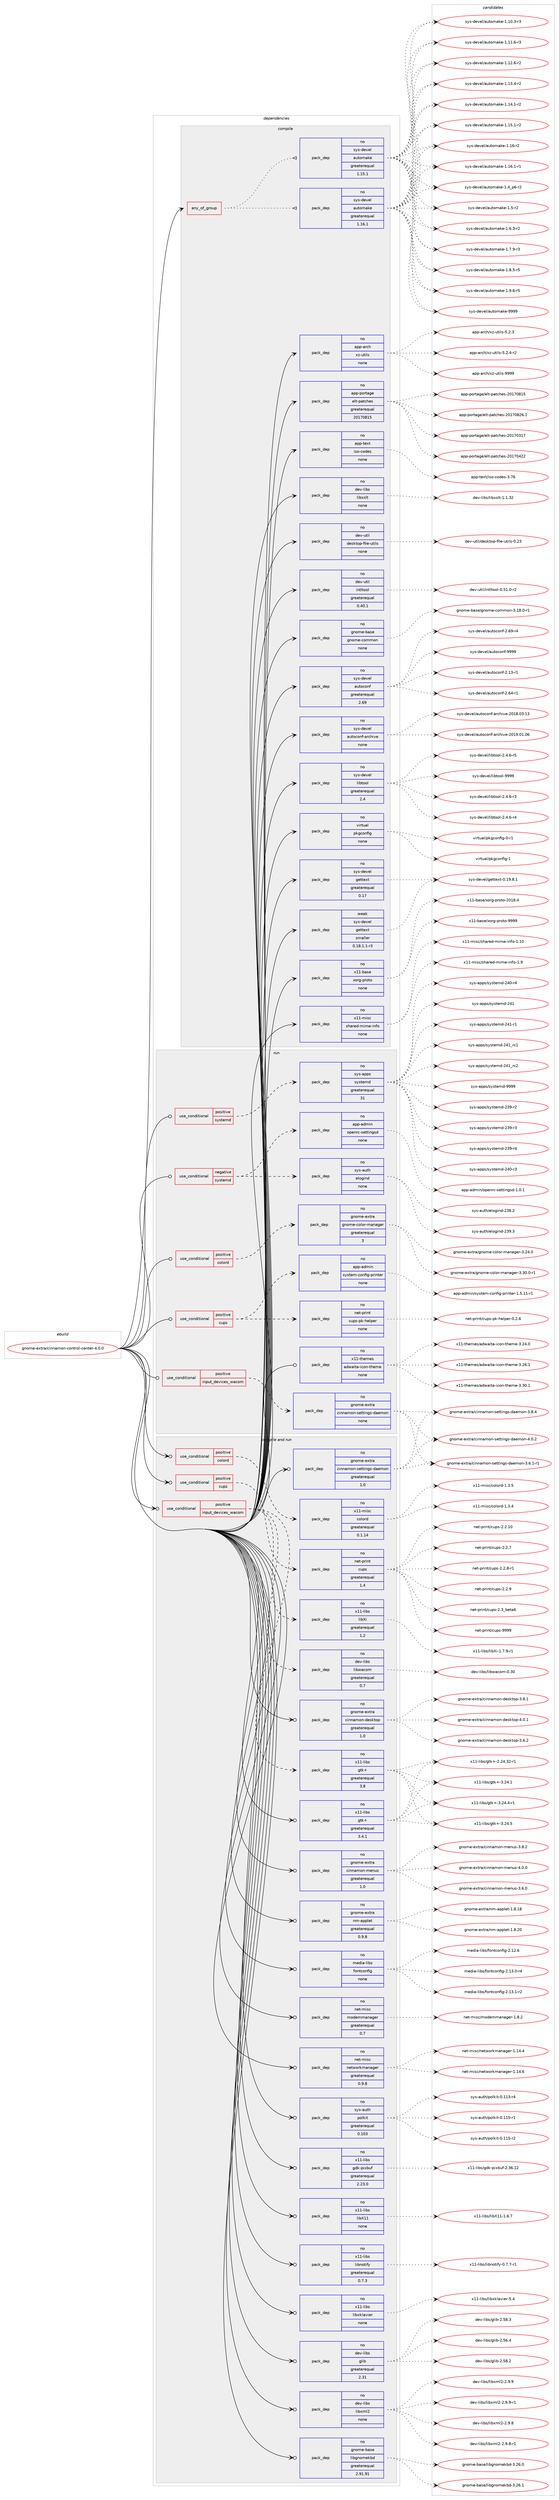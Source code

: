 digraph prolog {

# *************
# Graph options
# *************

newrank=true;
concentrate=true;
compound=true;
graph [rankdir=LR,fontname=Helvetica,fontsize=10,ranksep=1.5];#, ranksep=2.5, nodesep=0.2];
edge  [arrowhead=vee];
node  [fontname=Helvetica,fontsize=10];

# **********
# The ebuild
# **********

subgraph cluster_leftcol {
color=gray;
rank=same;
label=<<i>ebuild</i>>;
id [label="gnome-extra/cinnamon-control-center-4.0.0", color=red, width=4, href="../gnome-extra/cinnamon-control-center-4.0.0.svg"];
}

# ****************
# The dependencies
# ****************

subgraph cluster_midcol {
color=gray;
label=<<i>dependencies</i>>;
subgraph cluster_compile {
fillcolor="#eeeeee";
style=filled;
label=<<i>compile</i>>;
subgraph any23567 {
dependency1565397 [label=<<TABLE BORDER="0" CELLBORDER="1" CELLSPACING="0" CELLPADDING="4"><TR><TD CELLPADDING="10">any_of_group</TD></TR></TABLE>>, shape=none, color=red];subgraph pack1113425 {
dependency1565398 [label=<<TABLE BORDER="0" CELLBORDER="1" CELLSPACING="0" CELLPADDING="4" WIDTH="220"><TR><TD ROWSPAN="6" CELLPADDING="30">pack_dep</TD></TR><TR><TD WIDTH="110">no</TD></TR><TR><TD>sys-devel</TD></TR><TR><TD>automake</TD></TR><TR><TD>greaterequal</TD></TR><TR><TD>1.16.1</TD></TR></TABLE>>, shape=none, color=blue];
}
dependency1565397:e -> dependency1565398:w [weight=20,style="dotted",arrowhead="oinv"];
subgraph pack1113426 {
dependency1565399 [label=<<TABLE BORDER="0" CELLBORDER="1" CELLSPACING="0" CELLPADDING="4" WIDTH="220"><TR><TD ROWSPAN="6" CELLPADDING="30">pack_dep</TD></TR><TR><TD WIDTH="110">no</TD></TR><TR><TD>sys-devel</TD></TR><TR><TD>automake</TD></TR><TR><TD>greaterequal</TD></TR><TR><TD>1.15.1</TD></TR></TABLE>>, shape=none, color=blue];
}
dependency1565397:e -> dependency1565399:w [weight=20,style="dotted",arrowhead="oinv"];
}
id:e -> dependency1565397:w [weight=20,style="solid",arrowhead="vee"];
subgraph pack1113427 {
dependency1565400 [label=<<TABLE BORDER="0" CELLBORDER="1" CELLSPACING="0" CELLPADDING="4" WIDTH="220"><TR><TD ROWSPAN="6" CELLPADDING="30">pack_dep</TD></TR><TR><TD WIDTH="110">no</TD></TR><TR><TD>app-arch</TD></TR><TR><TD>xz-utils</TD></TR><TR><TD>none</TD></TR><TR><TD></TD></TR></TABLE>>, shape=none, color=blue];
}
id:e -> dependency1565400:w [weight=20,style="solid",arrowhead="vee"];
subgraph pack1113428 {
dependency1565401 [label=<<TABLE BORDER="0" CELLBORDER="1" CELLSPACING="0" CELLPADDING="4" WIDTH="220"><TR><TD ROWSPAN="6" CELLPADDING="30">pack_dep</TD></TR><TR><TD WIDTH="110">no</TD></TR><TR><TD>app-portage</TD></TR><TR><TD>elt-patches</TD></TR><TR><TD>greaterequal</TD></TR><TR><TD>20170815</TD></TR></TABLE>>, shape=none, color=blue];
}
id:e -> dependency1565401:w [weight=20,style="solid",arrowhead="vee"];
subgraph pack1113429 {
dependency1565402 [label=<<TABLE BORDER="0" CELLBORDER="1" CELLSPACING="0" CELLPADDING="4" WIDTH="220"><TR><TD ROWSPAN="6" CELLPADDING="30">pack_dep</TD></TR><TR><TD WIDTH="110">no</TD></TR><TR><TD>app-text</TD></TR><TR><TD>iso-codes</TD></TR><TR><TD>none</TD></TR><TR><TD></TD></TR></TABLE>>, shape=none, color=blue];
}
id:e -> dependency1565402:w [weight=20,style="solid",arrowhead="vee"];
subgraph pack1113430 {
dependency1565403 [label=<<TABLE BORDER="0" CELLBORDER="1" CELLSPACING="0" CELLPADDING="4" WIDTH="220"><TR><TD ROWSPAN="6" CELLPADDING="30">pack_dep</TD></TR><TR><TD WIDTH="110">no</TD></TR><TR><TD>dev-libs</TD></TR><TR><TD>libxslt</TD></TR><TR><TD>none</TD></TR><TR><TD></TD></TR></TABLE>>, shape=none, color=blue];
}
id:e -> dependency1565403:w [weight=20,style="solid",arrowhead="vee"];
subgraph pack1113431 {
dependency1565404 [label=<<TABLE BORDER="0" CELLBORDER="1" CELLSPACING="0" CELLPADDING="4" WIDTH="220"><TR><TD ROWSPAN="6" CELLPADDING="30">pack_dep</TD></TR><TR><TD WIDTH="110">no</TD></TR><TR><TD>dev-util</TD></TR><TR><TD>desktop-file-utils</TD></TR><TR><TD>none</TD></TR><TR><TD></TD></TR></TABLE>>, shape=none, color=blue];
}
id:e -> dependency1565404:w [weight=20,style="solid",arrowhead="vee"];
subgraph pack1113432 {
dependency1565405 [label=<<TABLE BORDER="0" CELLBORDER="1" CELLSPACING="0" CELLPADDING="4" WIDTH="220"><TR><TD ROWSPAN="6" CELLPADDING="30">pack_dep</TD></TR><TR><TD WIDTH="110">no</TD></TR><TR><TD>dev-util</TD></TR><TR><TD>intltool</TD></TR><TR><TD>greaterequal</TD></TR><TR><TD>0.40.1</TD></TR></TABLE>>, shape=none, color=blue];
}
id:e -> dependency1565405:w [weight=20,style="solid",arrowhead="vee"];
subgraph pack1113433 {
dependency1565406 [label=<<TABLE BORDER="0" CELLBORDER="1" CELLSPACING="0" CELLPADDING="4" WIDTH="220"><TR><TD ROWSPAN="6" CELLPADDING="30">pack_dep</TD></TR><TR><TD WIDTH="110">no</TD></TR><TR><TD>gnome-base</TD></TR><TR><TD>gnome-common</TD></TR><TR><TD>none</TD></TR><TR><TD></TD></TR></TABLE>>, shape=none, color=blue];
}
id:e -> dependency1565406:w [weight=20,style="solid",arrowhead="vee"];
subgraph pack1113434 {
dependency1565407 [label=<<TABLE BORDER="0" CELLBORDER="1" CELLSPACING="0" CELLPADDING="4" WIDTH="220"><TR><TD ROWSPAN="6" CELLPADDING="30">pack_dep</TD></TR><TR><TD WIDTH="110">no</TD></TR><TR><TD>sys-devel</TD></TR><TR><TD>autoconf</TD></TR><TR><TD>greaterequal</TD></TR><TR><TD>2.69</TD></TR></TABLE>>, shape=none, color=blue];
}
id:e -> dependency1565407:w [weight=20,style="solid",arrowhead="vee"];
subgraph pack1113435 {
dependency1565408 [label=<<TABLE BORDER="0" CELLBORDER="1" CELLSPACING="0" CELLPADDING="4" WIDTH="220"><TR><TD ROWSPAN="6" CELLPADDING="30">pack_dep</TD></TR><TR><TD WIDTH="110">no</TD></TR><TR><TD>sys-devel</TD></TR><TR><TD>autoconf-archive</TD></TR><TR><TD>none</TD></TR><TR><TD></TD></TR></TABLE>>, shape=none, color=blue];
}
id:e -> dependency1565408:w [weight=20,style="solid",arrowhead="vee"];
subgraph pack1113436 {
dependency1565409 [label=<<TABLE BORDER="0" CELLBORDER="1" CELLSPACING="0" CELLPADDING="4" WIDTH="220"><TR><TD ROWSPAN="6" CELLPADDING="30">pack_dep</TD></TR><TR><TD WIDTH="110">no</TD></TR><TR><TD>sys-devel</TD></TR><TR><TD>gettext</TD></TR><TR><TD>greaterequal</TD></TR><TR><TD>0.17</TD></TR></TABLE>>, shape=none, color=blue];
}
id:e -> dependency1565409:w [weight=20,style="solid",arrowhead="vee"];
subgraph pack1113437 {
dependency1565410 [label=<<TABLE BORDER="0" CELLBORDER="1" CELLSPACING="0" CELLPADDING="4" WIDTH="220"><TR><TD ROWSPAN="6" CELLPADDING="30">pack_dep</TD></TR><TR><TD WIDTH="110">no</TD></TR><TR><TD>sys-devel</TD></TR><TR><TD>libtool</TD></TR><TR><TD>greaterequal</TD></TR><TR><TD>2.4</TD></TR></TABLE>>, shape=none, color=blue];
}
id:e -> dependency1565410:w [weight=20,style="solid",arrowhead="vee"];
subgraph pack1113438 {
dependency1565411 [label=<<TABLE BORDER="0" CELLBORDER="1" CELLSPACING="0" CELLPADDING="4" WIDTH="220"><TR><TD ROWSPAN="6" CELLPADDING="30">pack_dep</TD></TR><TR><TD WIDTH="110">no</TD></TR><TR><TD>virtual</TD></TR><TR><TD>pkgconfig</TD></TR><TR><TD>none</TD></TR><TR><TD></TD></TR></TABLE>>, shape=none, color=blue];
}
id:e -> dependency1565411:w [weight=20,style="solid",arrowhead="vee"];
subgraph pack1113439 {
dependency1565412 [label=<<TABLE BORDER="0" CELLBORDER="1" CELLSPACING="0" CELLPADDING="4" WIDTH="220"><TR><TD ROWSPAN="6" CELLPADDING="30">pack_dep</TD></TR><TR><TD WIDTH="110">no</TD></TR><TR><TD>x11-base</TD></TR><TR><TD>xorg-proto</TD></TR><TR><TD>none</TD></TR><TR><TD></TD></TR></TABLE>>, shape=none, color=blue];
}
id:e -> dependency1565412:w [weight=20,style="solid",arrowhead="vee"];
subgraph pack1113440 {
dependency1565413 [label=<<TABLE BORDER="0" CELLBORDER="1" CELLSPACING="0" CELLPADDING="4" WIDTH="220"><TR><TD ROWSPAN="6" CELLPADDING="30">pack_dep</TD></TR><TR><TD WIDTH="110">no</TD></TR><TR><TD>x11-misc</TD></TR><TR><TD>shared-mime-info</TD></TR><TR><TD>none</TD></TR><TR><TD></TD></TR></TABLE>>, shape=none, color=blue];
}
id:e -> dependency1565413:w [weight=20,style="solid",arrowhead="vee"];
subgraph pack1113441 {
dependency1565414 [label=<<TABLE BORDER="0" CELLBORDER="1" CELLSPACING="0" CELLPADDING="4" WIDTH="220"><TR><TD ROWSPAN="6" CELLPADDING="30">pack_dep</TD></TR><TR><TD WIDTH="110">weak</TD></TR><TR><TD>sys-devel</TD></TR><TR><TD>gettext</TD></TR><TR><TD>smaller</TD></TR><TR><TD>0.18.1.1-r3</TD></TR></TABLE>>, shape=none, color=blue];
}
id:e -> dependency1565414:w [weight=20,style="solid",arrowhead="vee"];
}
subgraph cluster_compileandrun {
fillcolor="#eeeeee";
style=filled;
label=<<i>compile and run</i>>;
subgraph cond427793 {
dependency1565415 [label=<<TABLE BORDER="0" CELLBORDER="1" CELLSPACING="0" CELLPADDING="4"><TR><TD ROWSPAN="3" CELLPADDING="10">use_conditional</TD></TR><TR><TD>positive</TD></TR><TR><TD>colord</TD></TR></TABLE>>, shape=none, color=red];
subgraph pack1113442 {
dependency1565416 [label=<<TABLE BORDER="0" CELLBORDER="1" CELLSPACING="0" CELLPADDING="4" WIDTH="220"><TR><TD ROWSPAN="6" CELLPADDING="30">pack_dep</TD></TR><TR><TD WIDTH="110">no</TD></TR><TR><TD>x11-misc</TD></TR><TR><TD>colord</TD></TR><TR><TD>greaterequal</TD></TR><TR><TD>0.1.14</TD></TR></TABLE>>, shape=none, color=blue];
}
dependency1565415:e -> dependency1565416:w [weight=20,style="dashed",arrowhead="vee"];
}
id:e -> dependency1565415:w [weight=20,style="solid",arrowhead="odotvee"];
subgraph cond427794 {
dependency1565417 [label=<<TABLE BORDER="0" CELLBORDER="1" CELLSPACING="0" CELLPADDING="4"><TR><TD ROWSPAN="3" CELLPADDING="10">use_conditional</TD></TR><TR><TD>positive</TD></TR><TR><TD>cups</TD></TR></TABLE>>, shape=none, color=red];
subgraph pack1113443 {
dependency1565418 [label=<<TABLE BORDER="0" CELLBORDER="1" CELLSPACING="0" CELLPADDING="4" WIDTH="220"><TR><TD ROWSPAN="6" CELLPADDING="30">pack_dep</TD></TR><TR><TD WIDTH="110">no</TD></TR><TR><TD>net-print</TD></TR><TR><TD>cups</TD></TR><TR><TD>greaterequal</TD></TR><TR><TD>1.4</TD></TR></TABLE>>, shape=none, color=blue];
}
dependency1565417:e -> dependency1565418:w [weight=20,style="dashed",arrowhead="vee"];
}
id:e -> dependency1565417:w [weight=20,style="solid",arrowhead="odotvee"];
subgraph cond427795 {
dependency1565419 [label=<<TABLE BORDER="0" CELLBORDER="1" CELLSPACING="0" CELLPADDING="4"><TR><TD ROWSPAN="3" CELLPADDING="10">use_conditional</TD></TR><TR><TD>positive</TD></TR><TR><TD>input_devices_wacom</TD></TR></TABLE>>, shape=none, color=red];
subgraph pack1113444 {
dependency1565420 [label=<<TABLE BORDER="0" CELLBORDER="1" CELLSPACING="0" CELLPADDING="4" WIDTH="220"><TR><TD ROWSPAN="6" CELLPADDING="30">pack_dep</TD></TR><TR><TD WIDTH="110">no</TD></TR><TR><TD>dev-libs</TD></TR><TR><TD>libwacom</TD></TR><TR><TD>greaterequal</TD></TR><TR><TD>0.7</TD></TR></TABLE>>, shape=none, color=blue];
}
dependency1565419:e -> dependency1565420:w [weight=20,style="dashed",arrowhead="vee"];
subgraph pack1113445 {
dependency1565421 [label=<<TABLE BORDER="0" CELLBORDER="1" CELLSPACING="0" CELLPADDING="4" WIDTH="220"><TR><TD ROWSPAN="6" CELLPADDING="30">pack_dep</TD></TR><TR><TD WIDTH="110">no</TD></TR><TR><TD>x11-libs</TD></TR><TR><TD>gtk+</TD></TR><TR><TD>greaterequal</TD></TR><TR><TD>3.8</TD></TR></TABLE>>, shape=none, color=blue];
}
dependency1565419:e -> dependency1565421:w [weight=20,style="dashed",arrowhead="vee"];
subgraph pack1113446 {
dependency1565422 [label=<<TABLE BORDER="0" CELLBORDER="1" CELLSPACING="0" CELLPADDING="4" WIDTH="220"><TR><TD ROWSPAN="6" CELLPADDING="30">pack_dep</TD></TR><TR><TD WIDTH="110">no</TD></TR><TR><TD>x11-libs</TD></TR><TR><TD>libXi</TD></TR><TR><TD>greaterequal</TD></TR><TR><TD>1.2</TD></TR></TABLE>>, shape=none, color=blue];
}
dependency1565419:e -> dependency1565422:w [weight=20,style="dashed",arrowhead="vee"];
}
id:e -> dependency1565419:w [weight=20,style="solid",arrowhead="odotvee"];
subgraph pack1113447 {
dependency1565423 [label=<<TABLE BORDER="0" CELLBORDER="1" CELLSPACING="0" CELLPADDING="4" WIDTH="220"><TR><TD ROWSPAN="6" CELLPADDING="30">pack_dep</TD></TR><TR><TD WIDTH="110">no</TD></TR><TR><TD>dev-libs</TD></TR><TR><TD>glib</TD></TR><TR><TD>greaterequal</TD></TR><TR><TD>2.31</TD></TR></TABLE>>, shape=none, color=blue];
}
id:e -> dependency1565423:w [weight=20,style="solid",arrowhead="odotvee"];
subgraph pack1113448 {
dependency1565424 [label=<<TABLE BORDER="0" CELLBORDER="1" CELLSPACING="0" CELLPADDING="4" WIDTH="220"><TR><TD ROWSPAN="6" CELLPADDING="30">pack_dep</TD></TR><TR><TD WIDTH="110">no</TD></TR><TR><TD>dev-libs</TD></TR><TR><TD>libxml2</TD></TR><TR><TD>none</TD></TR><TR><TD></TD></TR></TABLE>>, shape=none, color=blue];
}
id:e -> dependency1565424:w [weight=20,style="solid",arrowhead="odotvee"];
subgraph pack1113449 {
dependency1565425 [label=<<TABLE BORDER="0" CELLBORDER="1" CELLSPACING="0" CELLPADDING="4" WIDTH="220"><TR><TD ROWSPAN="6" CELLPADDING="30">pack_dep</TD></TR><TR><TD WIDTH="110">no</TD></TR><TR><TD>gnome-base</TD></TR><TR><TD>libgnomekbd</TD></TR><TR><TD>greaterequal</TD></TR><TR><TD>2.91.91</TD></TR></TABLE>>, shape=none, color=blue];
}
id:e -> dependency1565425:w [weight=20,style="solid",arrowhead="odotvee"];
subgraph pack1113450 {
dependency1565426 [label=<<TABLE BORDER="0" CELLBORDER="1" CELLSPACING="0" CELLPADDING="4" WIDTH="220"><TR><TD ROWSPAN="6" CELLPADDING="30">pack_dep</TD></TR><TR><TD WIDTH="110">no</TD></TR><TR><TD>gnome-extra</TD></TR><TR><TD>cinnamon-desktop</TD></TR><TR><TD>greaterequal</TD></TR><TR><TD>1.0</TD></TR></TABLE>>, shape=none, color=blue];
}
id:e -> dependency1565426:w [weight=20,style="solid",arrowhead="odotvee"];
subgraph pack1113451 {
dependency1565427 [label=<<TABLE BORDER="0" CELLBORDER="1" CELLSPACING="0" CELLPADDING="4" WIDTH="220"><TR><TD ROWSPAN="6" CELLPADDING="30">pack_dep</TD></TR><TR><TD WIDTH="110">no</TD></TR><TR><TD>gnome-extra</TD></TR><TR><TD>cinnamon-menus</TD></TR><TR><TD>greaterequal</TD></TR><TR><TD>1.0</TD></TR></TABLE>>, shape=none, color=blue];
}
id:e -> dependency1565427:w [weight=20,style="solid",arrowhead="odotvee"];
subgraph pack1113452 {
dependency1565428 [label=<<TABLE BORDER="0" CELLBORDER="1" CELLSPACING="0" CELLPADDING="4" WIDTH="220"><TR><TD ROWSPAN="6" CELLPADDING="30">pack_dep</TD></TR><TR><TD WIDTH="110">no</TD></TR><TR><TD>gnome-extra</TD></TR><TR><TD>cinnamon-settings-daemon</TD></TR><TR><TD>greaterequal</TD></TR><TR><TD>1.0</TD></TR></TABLE>>, shape=none, color=blue];
}
id:e -> dependency1565428:w [weight=20,style="solid",arrowhead="odotvee"];
subgraph pack1113453 {
dependency1565429 [label=<<TABLE BORDER="0" CELLBORDER="1" CELLSPACING="0" CELLPADDING="4" WIDTH="220"><TR><TD ROWSPAN="6" CELLPADDING="30">pack_dep</TD></TR><TR><TD WIDTH="110">no</TD></TR><TR><TD>gnome-extra</TD></TR><TR><TD>nm-applet</TD></TR><TR><TD>greaterequal</TD></TR><TR><TD>0.9.8</TD></TR></TABLE>>, shape=none, color=blue];
}
id:e -> dependency1565429:w [weight=20,style="solid",arrowhead="odotvee"];
subgraph pack1113454 {
dependency1565430 [label=<<TABLE BORDER="0" CELLBORDER="1" CELLSPACING="0" CELLPADDING="4" WIDTH="220"><TR><TD ROWSPAN="6" CELLPADDING="30">pack_dep</TD></TR><TR><TD WIDTH="110">no</TD></TR><TR><TD>media-libs</TD></TR><TR><TD>fontconfig</TD></TR><TR><TD>none</TD></TR><TR><TD></TD></TR></TABLE>>, shape=none, color=blue];
}
id:e -> dependency1565430:w [weight=20,style="solid",arrowhead="odotvee"];
subgraph pack1113455 {
dependency1565431 [label=<<TABLE BORDER="0" CELLBORDER="1" CELLSPACING="0" CELLPADDING="4" WIDTH="220"><TR><TD ROWSPAN="6" CELLPADDING="30">pack_dep</TD></TR><TR><TD WIDTH="110">no</TD></TR><TR><TD>net-misc</TD></TR><TR><TD>modemmanager</TD></TR><TR><TD>greaterequal</TD></TR><TR><TD>0.7</TD></TR></TABLE>>, shape=none, color=blue];
}
id:e -> dependency1565431:w [weight=20,style="solid",arrowhead="odotvee"];
subgraph pack1113456 {
dependency1565432 [label=<<TABLE BORDER="0" CELLBORDER="1" CELLSPACING="0" CELLPADDING="4" WIDTH="220"><TR><TD ROWSPAN="6" CELLPADDING="30">pack_dep</TD></TR><TR><TD WIDTH="110">no</TD></TR><TR><TD>net-misc</TD></TR><TR><TD>networkmanager</TD></TR><TR><TD>greaterequal</TD></TR><TR><TD>0.9.8</TD></TR></TABLE>>, shape=none, color=blue];
}
id:e -> dependency1565432:w [weight=20,style="solid",arrowhead="odotvee"];
subgraph pack1113457 {
dependency1565433 [label=<<TABLE BORDER="0" CELLBORDER="1" CELLSPACING="0" CELLPADDING="4" WIDTH="220"><TR><TD ROWSPAN="6" CELLPADDING="30">pack_dep</TD></TR><TR><TD WIDTH="110">no</TD></TR><TR><TD>sys-auth</TD></TR><TR><TD>polkit</TD></TR><TR><TD>greaterequal</TD></TR><TR><TD>0.103</TD></TR></TABLE>>, shape=none, color=blue];
}
id:e -> dependency1565433:w [weight=20,style="solid",arrowhead="odotvee"];
subgraph pack1113458 {
dependency1565434 [label=<<TABLE BORDER="0" CELLBORDER="1" CELLSPACING="0" CELLPADDING="4" WIDTH="220"><TR><TD ROWSPAN="6" CELLPADDING="30">pack_dep</TD></TR><TR><TD WIDTH="110">no</TD></TR><TR><TD>x11-libs</TD></TR><TR><TD>gdk-pixbuf</TD></TR><TR><TD>greaterequal</TD></TR><TR><TD>2.23.0</TD></TR></TABLE>>, shape=none, color=blue];
}
id:e -> dependency1565434:w [weight=20,style="solid",arrowhead="odotvee"];
subgraph pack1113459 {
dependency1565435 [label=<<TABLE BORDER="0" CELLBORDER="1" CELLSPACING="0" CELLPADDING="4" WIDTH="220"><TR><TD ROWSPAN="6" CELLPADDING="30">pack_dep</TD></TR><TR><TD WIDTH="110">no</TD></TR><TR><TD>x11-libs</TD></TR><TR><TD>gtk+</TD></TR><TR><TD>greaterequal</TD></TR><TR><TD>3.4.1</TD></TR></TABLE>>, shape=none, color=blue];
}
id:e -> dependency1565435:w [weight=20,style="solid",arrowhead="odotvee"];
subgraph pack1113460 {
dependency1565436 [label=<<TABLE BORDER="0" CELLBORDER="1" CELLSPACING="0" CELLPADDING="4" WIDTH="220"><TR><TD ROWSPAN="6" CELLPADDING="30">pack_dep</TD></TR><TR><TD WIDTH="110">no</TD></TR><TR><TD>x11-libs</TD></TR><TR><TD>libX11</TD></TR><TR><TD>none</TD></TR><TR><TD></TD></TR></TABLE>>, shape=none, color=blue];
}
id:e -> dependency1565436:w [weight=20,style="solid",arrowhead="odotvee"];
subgraph pack1113461 {
dependency1565437 [label=<<TABLE BORDER="0" CELLBORDER="1" CELLSPACING="0" CELLPADDING="4" WIDTH="220"><TR><TD ROWSPAN="6" CELLPADDING="30">pack_dep</TD></TR><TR><TD WIDTH="110">no</TD></TR><TR><TD>x11-libs</TD></TR><TR><TD>libnotify</TD></TR><TR><TD>greaterequal</TD></TR><TR><TD>0.7.3</TD></TR></TABLE>>, shape=none, color=blue];
}
id:e -> dependency1565437:w [weight=20,style="solid",arrowhead="odotvee"];
subgraph pack1113462 {
dependency1565438 [label=<<TABLE BORDER="0" CELLBORDER="1" CELLSPACING="0" CELLPADDING="4" WIDTH="220"><TR><TD ROWSPAN="6" CELLPADDING="30">pack_dep</TD></TR><TR><TD WIDTH="110">no</TD></TR><TR><TD>x11-libs</TD></TR><TR><TD>libxklavier</TD></TR><TR><TD>none</TD></TR><TR><TD></TD></TR></TABLE>>, shape=none, color=blue];
}
id:e -> dependency1565438:w [weight=20,style="solid",arrowhead="odotvee"];
}
subgraph cluster_run {
fillcolor="#eeeeee";
style=filled;
label=<<i>run</i>>;
subgraph cond427796 {
dependency1565439 [label=<<TABLE BORDER="0" CELLBORDER="1" CELLSPACING="0" CELLPADDING="4"><TR><TD ROWSPAN="3" CELLPADDING="10">use_conditional</TD></TR><TR><TD>negative</TD></TR><TR><TD>systemd</TD></TR></TABLE>>, shape=none, color=red];
subgraph pack1113463 {
dependency1565440 [label=<<TABLE BORDER="0" CELLBORDER="1" CELLSPACING="0" CELLPADDING="4" WIDTH="220"><TR><TD ROWSPAN="6" CELLPADDING="30">pack_dep</TD></TR><TR><TD WIDTH="110">no</TD></TR><TR><TD>app-admin</TD></TR><TR><TD>openrc-settingsd</TD></TR><TR><TD>none</TD></TR><TR><TD></TD></TR></TABLE>>, shape=none, color=blue];
}
dependency1565439:e -> dependency1565440:w [weight=20,style="dashed",arrowhead="vee"];
subgraph pack1113464 {
dependency1565441 [label=<<TABLE BORDER="0" CELLBORDER="1" CELLSPACING="0" CELLPADDING="4" WIDTH="220"><TR><TD ROWSPAN="6" CELLPADDING="30">pack_dep</TD></TR><TR><TD WIDTH="110">no</TD></TR><TR><TD>sys-auth</TD></TR><TR><TD>elogind</TD></TR><TR><TD>none</TD></TR><TR><TD></TD></TR></TABLE>>, shape=none, color=blue];
}
dependency1565439:e -> dependency1565441:w [weight=20,style="dashed",arrowhead="vee"];
}
id:e -> dependency1565439:w [weight=20,style="solid",arrowhead="odot"];
subgraph cond427797 {
dependency1565442 [label=<<TABLE BORDER="0" CELLBORDER="1" CELLSPACING="0" CELLPADDING="4"><TR><TD ROWSPAN="3" CELLPADDING="10">use_conditional</TD></TR><TR><TD>positive</TD></TR><TR><TD>colord</TD></TR></TABLE>>, shape=none, color=red];
subgraph pack1113465 {
dependency1565443 [label=<<TABLE BORDER="0" CELLBORDER="1" CELLSPACING="0" CELLPADDING="4" WIDTH="220"><TR><TD ROWSPAN="6" CELLPADDING="30">pack_dep</TD></TR><TR><TD WIDTH="110">no</TD></TR><TR><TD>gnome-extra</TD></TR><TR><TD>gnome-color-manager</TD></TR><TR><TD>greaterequal</TD></TR><TR><TD>3</TD></TR></TABLE>>, shape=none, color=blue];
}
dependency1565442:e -> dependency1565443:w [weight=20,style="dashed",arrowhead="vee"];
}
id:e -> dependency1565442:w [weight=20,style="solid",arrowhead="odot"];
subgraph cond427798 {
dependency1565444 [label=<<TABLE BORDER="0" CELLBORDER="1" CELLSPACING="0" CELLPADDING="4"><TR><TD ROWSPAN="3" CELLPADDING="10">use_conditional</TD></TR><TR><TD>positive</TD></TR><TR><TD>cups</TD></TR></TABLE>>, shape=none, color=red];
subgraph pack1113466 {
dependency1565445 [label=<<TABLE BORDER="0" CELLBORDER="1" CELLSPACING="0" CELLPADDING="4" WIDTH="220"><TR><TD ROWSPAN="6" CELLPADDING="30">pack_dep</TD></TR><TR><TD WIDTH="110">no</TD></TR><TR><TD>app-admin</TD></TR><TR><TD>system-config-printer</TD></TR><TR><TD>none</TD></TR><TR><TD></TD></TR></TABLE>>, shape=none, color=blue];
}
dependency1565444:e -> dependency1565445:w [weight=20,style="dashed",arrowhead="vee"];
subgraph pack1113467 {
dependency1565446 [label=<<TABLE BORDER="0" CELLBORDER="1" CELLSPACING="0" CELLPADDING="4" WIDTH="220"><TR><TD ROWSPAN="6" CELLPADDING="30">pack_dep</TD></TR><TR><TD WIDTH="110">no</TD></TR><TR><TD>net-print</TD></TR><TR><TD>cups-pk-helper</TD></TR><TR><TD>none</TD></TR><TR><TD></TD></TR></TABLE>>, shape=none, color=blue];
}
dependency1565444:e -> dependency1565446:w [weight=20,style="dashed",arrowhead="vee"];
}
id:e -> dependency1565444:w [weight=20,style="solid",arrowhead="odot"];
subgraph cond427799 {
dependency1565447 [label=<<TABLE BORDER="0" CELLBORDER="1" CELLSPACING="0" CELLPADDING="4"><TR><TD ROWSPAN="3" CELLPADDING="10">use_conditional</TD></TR><TR><TD>positive</TD></TR><TR><TD>input_devices_wacom</TD></TR></TABLE>>, shape=none, color=red];
subgraph pack1113468 {
dependency1565448 [label=<<TABLE BORDER="0" CELLBORDER="1" CELLSPACING="0" CELLPADDING="4" WIDTH="220"><TR><TD ROWSPAN="6" CELLPADDING="30">pack_dep</TD></TR><TR><TD WIDTH="110">no</TD></TR><TR><TD>gnome-extra</TD></TR><TR><TD>cinnamon-settings-daemon</TD></TR><TR><TD>none</TD></TR><TR><TD></TD></TR></TABLE>>, shape=none, color=blue];
}
dependency1565447:e -> dependency1565448:w [weight=20,style="dashed",arrowhead="vee"];
}
id:e -> dependency1565447:w [weight=20,style="solid",arrowhead="odot"];
subgraph cond427800 {
dependency1565449 [label=<<TABLE BORDER="0" CELLBORDER="1" CELLSPACING="0" CELLPADDING="4"><TR><TD ROWSPAN="3" CELLPADDING="10">use_conditional</TD></TR><TR><TD>positive</TD></TR><TR><TD>systemd</TD></TR></TABLE>>, shape=none, color=red];
subgraph pack1113469 {
dependency1565450 [label=<<TABLE BORDER="0" CELLBORDER="1" CELLSPACING="0" CELLPADDING="4" WIDTH="220"><TR><TD ROWSPAN="6" CELLPADDING="30">pack_dep</TD></TR><TR><TD WIDTH="110">no</TD></TR><TR><TD>sys-apps</TD></TR><TR><TD>systemd</TD></TR><TR><TD>greaterequal</TD></TR><TR><TD>31</TD></TR></TABLE>>, shape=none, color=blue];
}
dependency1565449:e -> dependency1565450:w [weight=20,style="dashed",arrowhead="vee"];
}
id:e -> dependency1565449:w [weight=20,style="solid",arrowhead="odot"];
subgraph pack1113470 {
dependency1565451 [label=<<TABLE BORDER="0" CELLBORDER="1" CELLSPACING="0" CELLPADDING="4" WIDTH="220"><TR><TD ROWSPAN="6" CELLPADDING="30">pack_dep</TD></TR><TR><TD WIDTH="110">no</TD></TR><TR><TD>x11-themes</TD></TR><TR><TD>adwaita-icon-theme</TD></TR><TR><TD>none</TD></TR><TR><TD></TD></TR></TABLE>>, shape=none, color=blue];
}
id:e -> dependency1565451:w [weight=20,style="solid",arrowhead="odot"];
}
}

# **************
# The candidates
# **************

subgraph cluster_choices {
rank=same;
color=gray;
label=<<i>candidates</i>>;

subgraph choice1113425 {
color=black;
nodesep=1;
choice11512111545100101118101108479711711611110997107101454946494846514511451 [label="sys-devel/automake-1.10.3-r3", color=red, width=4,href="../sys-devel/automake-1.10.3-r3.svg"];
choice11512111545100101118101108479711711611110997107101454946494946544511451 [label="sys-devel/automake-1.11.6-r3", color=red, width=4,href="../sys-devel/automake-1.11.6-r3.svg"];
choice11512111545100101118101108479711711611110997107101454946495046544511450 [label="sys-devel/automake-1.12.6-r2", color=red, width=4,href="../sys-devel/automake-1.12.6-r2.svg"];
choice11512111545100101118101108479711711611110997107101454946495146524511450 [label="sys-devel/automake-1.13.4-r2", color=red, width=4,href="../sys-devel/automake-1.13.4-r2.svg"];
choice11512111545100101118101108479711711611110997107101454946495246494511450 [label="sys-devel/automake-1.14.1-r2", color=red, width=4,href="../sys-devel/automake-1.14.1-r2.svg"];
choice11512111545100101118101108479711711611110997107101454946495346494511450 [label="sys-devel/automake-1.15.1-r2", color=red, width=4,href="../sys-devel/automake-1.15.1-r2.svg"];
choice1151211154510010111810110847971171161111099710710145494649544511450 [label="sys-devel/automake-1.16-r2", color=red, width=4,href="../sys-devel/automake-1.16-r2.svg"];
choice11512111545100101118101108479711711611110997107101454946495446494511449 [label="sys-devel/automake-1.16.1-r1", color=red, width=4,href="../sys-devel/automake-1.16.1-r1.svg"];
choice115121115451001011181011084797117116111109971071014549465295112544511450 [label="sys-devel/automake-1.4_p6-r2", color=red, width=4,href="../sys-devel/automake-1.4_p6-r2.svg"];
choice11512111545100101118101108479711711611110997107101454946534511450 [label="sys-devel/automake-1.5-r2", color=red, width=4,href="../sys-devel/automake-1.5-r2.svg"];
choice115121115451001011181011084797117116111109971071014549465446514511450 [label="sys-devel/automake-1.6.3-r2", color=red, width=4,href="../sys-devel/automake-1.6.3-r2.svg"];
choice115121115451001011181011084797117116111109971071014549465546574511451 [label="sys-devel/automake-1.7.9-r3", color=red, width=4,href="../sys-devel/automake-1.7.9-r3.svg"];
choice115121115451001011181011084797117116111109971071014549465646534511453 [label="sys-devel/automake-1.8.5-r5", color=red, width=4,href="../sys-devel/automake-1.8.5-r5.svg"];
choice115121115451001011181011084797117116111109971071014549465746544511453 [label="sys-devel/automake-1.9.6-r5", color=red, width=4,href="../sys-devel/automake-1.9.6-r5.svg"];
choice115121115451001011181011084797117116111109971071014557575757 [label="sys-devel/automake-9999", color=red, width=4,href="../sys-devel/automake-9999.svg"];
dependency1565398:e -> choice11512111545100101118101108479711711611110997107101454946494846514511451:w [style=dotted,weight="100"];
dependency1565398:e -> choice11512111545100101118101108479711711611110997107101454946494946544511451:w [style=dotted,weight="100"];
dependency1565398:e -> choice11512111545100101118101108479711711611110997107101454946495046544511450:w [style=dotted,weight="100"];
dependency1565398:e -> choice11512111545100101118101108479711711611110997107101454946495146524511450:w [style=dotted,weight="100"];
dependency1565398:e -> choice11512111545100101118101108479711711611110997107101454946495246494511450:w [style=dotted,weight="100"];
dependency1565398:e -> choice11512111545100101118101108479711711611110997107101454946495346494511450:w [style=dotted,weight="100"];
dependency1565398:e -> choice1151211154510010111810110847971171161111099710710145494649544511450:w [style=dotted,weight="100"];
dependency1565398:e -> choice11512111545100101118101108479711711611110997107101454946495446494511449:w [style=dotted,weight="100"];
dependency1565398:e -> choice115121115451001011181011084797117116111109971071014549465295112544511450:w [style=dotted,weight="100"];
dependency1565398:e -> choice11512111545100101118101108479711711611110997107101454946534511450:w [style=dotted,weight="100"];
dependency1565398:e -> choice115121115451001011181011084797117116111109971071014549465446514511450:w [style=dotted,weight="100"];
dependency1565398:e -> choice115121115451001011181011084797117116111109971071014549465546574511451:w [style=dotted,weight="100"];
dependency1565398:e -> choice115121115451001011181011084797117116111109971071014549465646534511453:w [style=dotted,weight="100"];
dependency1565398:e -> choice115121115451001011181011084797117116111109971071014549465746544511453:w [style=dotted,weight="100"];
dependency1565398:e -> choice115121115451001011181011084797117116111109971071014557575757:w [style=dotted,weight="100"];
}
subgraph choice1113426 {
color=black;
nodesep=1;
choice11512111545100101118101108479711711611110997107101454946494846514511451 [label="sys-devel/automake-1.10.3-r3", color=red, width=4,href="../sys-devel/automake-1.10.3-r3.svg"];
choice11512111545100101118101108479711711611110997107101454946494946544511451 [label="sys-devel/automake-1.11.6-r3", color=red, width=4,href="../sys-devel/automake-1.11.6-r3.svg"];
choice11512111545100101118101108479711711611110997107101454946495046544511450 [label="sys-devel/automake-1.12.6-r2", color=red, width=4,href="../sys-devel/automake-1.12.6-r2.svg"];
choice11512111545100101118101108479711711611110997107101454946495146524511450 [label="sys-devel/automake-1.13.4-r2", color=red, width=4,href="../sys-devel/automake-1.13.4-r2.svg"];
choice11512111545100101118101108479711711611110997107101454946495246494511450 [label="sys-devel/automake-1.14.1-r2", color=red, width=4,href="../sys-devel/automake-1.14.1-r2.svg"];
choice11512111545100101118101108479711711611110997107101454946495346494511450 [label="sys-devel/automake-1.15.1-r2", color=red, width=4,href="../sys-devel/automake-1.15.1-r2.svg"];
choice1151211154510010111810110847971171161111099710710145494649544511450 [label="sys-devel/automake-1.16-r2", color=red, width=4,href="../sys-devel/automake-1.16-r2.svg"];
choice11512111545100101118101108479711711611110997107101454946495446494511449 [label="sys-devel/automake-1.16.1-r1", color=red, width=4,href="../sys-devel/automake-1.16.1-r1.svg"];
choice115121115451001011181011084797117116111109971071014549465295112544511450 [label="sys-devel/automake-1.4_p6-r2", color=red, width=4,href="../sys-devel/automake-1.4_p6-r2.svg"];
choice11512111545100101118101108479711711611110997107101454946534511450 [label="sys-devel/automake-1.5-r2", color=red, width=4,href="../sys-devel/automake-1.5-r2.svg"];
choice115121115451001011181011084797117116111109971071014549465446514511450 [label="sys-devel/automake-1.6.3-r2", color=red, width=4,href="../sys-devel/automake-1.6.3-r2.svg"];
choice115121115451001011181011084797117116111109971071014549465546574511451 [label="sys-devel/automake-1.7.9-r3", color=red, width=4,href="../sys-devel/automake-1.7.9-r3.svg"];
choice115121115451001011181011084797117116111109971071014549465646534511453 [label="sys-devel/automake-1.8.5-r5", color=red, width=4,href="../sys-devel/automake-1.8.5-r5.svg"];
choice115121115451001011181011084797117116111109971071014549465746544511453 [label="sys-devel/automake-1.9.6-r5", color=red, width=4,href="../sys-devel/automake-1.9.6-r5.svg"];
choice115121115451001011181011084797117116111109971071014557575757 [label="sys-devel/automake-9999", color=red, width=4,href="../sys-devel/automake-9999.svg"];
dependency1565399:e -> choice11512111545100101118101108479711711611110997107101454946494846514511451:w [style=dotted,weight="100"];
dependency1565399:e -> choice11512111545100101118101108479711711611110997107101454946494946544511451:w [style=dotted,weight="100"];
dependency1565399:e -> choice11512111545100101118101108479711711611110997107101454946495046544511450:w [style=dotted,weight="100"];
dependency1565399:e -> choice11512111545100101118101108479711711611110997107101454946495146524511450:w [style=dotted,weight="100"];
dependency1565399:e -> choice11512111545100101118101108479711711611110997107101454946495246494511450:w [style=dotted,weight="100"];
dependency1565399:e -> choice11512111545100101118101108479711711611110997107101454946495346494511450:w [style=dotted,weight="100"];
dependency1565399:e -> choice1151211154510010111810110847971171161111099710710145494649544511450:w [style=dotted,weight="100"];
dependency1565399:e -> choice11512111545100101118101108479711711611110997107101454946495446494511449:w [style=dotted,weight="100"];
dependency1565399:e -> choice115121115451001011181011084797117116111109971071014549465295112544511450:w [style=dotted,weight="100"];
dependency1565399:e -> choice11512111545100101118101108479711711611110997107101454946534511450:w [style=dotted,weight="100"];
dependency1565399:e -> choice115121115451001011181011084797117116111109971071014549465446514511450:w [style=dotted,weight="100"];
dependency1565399:e -> choice115121115451001011181011084797117116111109971071014549465546574511451:w [style=dotted,weight="100"];
dependency1565399:e -> choice115121115451001011181011084797117116111109971071014549465646534511453:w [style=dotted,weight="100"];
dependency1565399:e -> choice115121115451001011181011084797117116111109971071014549465746544511453:w [style=dotted,weight="100"];
dependency1565399:e -> choice115121115451001011181011084797117116111109971071014557575757:w [style=dotted,weight="100"];
}
subgraph choice1113427 {
color=black;
nodesep=1;
choice971121124597114991044712012245117116105108115455346504651 [label="app-arch/xz-utils-5.2.3", color=red, width=4,href="../app-arch/xz-utils-5.2.3.svg"];
choice9711211245971149910447120122451171161051081154553465046524511450 [label="app-arch/xz-utils-5.2.4-r2", color=red, width=4,href="../app-arch/xz-utils-5.2.4-r2.svg"];
choice9711211245971149910447120122451171161051081154557575757 [label="app-arch/xz-utils-9999", color=red, width=4,href="../app-arch/xz-utils-9999.svg"];
dependency1565400:e -> choice971121124597114991044712012245117116105108115455346504651:w [style=dotted,weight="100"];
dependency1565400:e -> choice9711211245971149910447120122451171161051081154553465046524511450:w [style=dotted,weight="100"];
dependency1565400:e -> choice9711211245971149910447120122451171161051081154557575757:w [style=dotted,weight="100"];
}
subgraph choice1113428 {
color=black;
nodesep=1;
choice97112112451121111141169710310147101108116451129711699104101115455048495548514955 [label="app-portage/elt-patches-20170317", color=red, width=4,href="../app-portage/elt-patches-20170317.svg"];
choice97112112451121111141169710310147101108116451129711699104101115455048495548525050 [label="app-portage/elt-patches-20170422", color=red, width=4,href="../app-portage/elt-patches-20170422.svg"];
choice97112112451121111141169710310147101108116451129711699104101115455048495548564953 [label="app-portage/elt-patches-20170815", color=red, width=4,href="../app-portage/elt-patches-20170815.svg"];
choice971121124511211111411697103101471011081164511297116991041011154550484955485650544649 [label="app-portage/elt-patches-20170826.1", color=red, width=4,href="../app-portage/elt-patches-20170826.1.svg"];
dependency1565401:e -> choice97112112451121111141169710310147101108116451129711699104101115455048495548514955:w [style=dotted,weight="100"];
dependency1565401:e -> choice97112112451121111141169710310147101108116451129711699104101115455048495548525050:w [style=dotted,weight="100"];
dependency1565401:e -> choice97112112451121111141169710310147101108116451129711699104101115455048495548564953:w [style=dotted,weight="100"];
dependency1565401:e -> choice971121124511211111411697103101471011081164511297116991041011154550484955485650544649:w [style=dotted,weight="100"];
}
subgraph choice1113429 {
color=black;
nodesep=1;
choice97112112451161011201164710511511145991111001011154551465554 [label="app-text/iso-codes-3.76", color=red, width=4,href="../app-text/iso-codes-3.76.svg"];
dependency1565402:e -> choice97112112451161011201164710511511145991111001011154551465554:w [style=dotted,weight="100"];
}
subgraph choice1113430 {
color=black;
nodesep=1;
choice1001011184510810598115471081059812011510811645494649465150 [label="dev-libs/libxslt-1.1.32", color=red, width=4,href="../dev-libs/libxslt-1.1.32.svg"];
dependency1565403:e -> choice1001011184510810598115471081059812011510811645494649465150:w [style=dotted,weight="100"];
}
subgraph choice1113431 {
color=black;
nodesep=1;
choice100101118451171161051084710010111510711611111245102105108101451171161051081154548465051 [label="dev-util/desktop-file-utils-0.23", color=red, width=4,href="../dev-util/desktop-file-utils-0.23.svg"];
dependency1565404:e -> choice100101118451171161051084710010111510711611111245102105108101451171161051081154548465051:w [style=dotted,weight="100"];
}
subgraph choice1113432 {
color=black;
nodesep=1;
choice1001011184511711610510847105110116108116111111108454846534946484511450 [label="dev-util/intltool-0.51.0-r2", color=red, width=4,href="../dev-util/intltool-0.51.0-r2.svg"];
dependency1565405:e -> choice1001011184511711610510847105110116108116111111108454846534946484511450:w [style=dotted,weight="100"];
}
subgraph choice1113433 {
color=black;
nodesep=1;
choice103110111109101459897115101471031101111091014599111109109111110455146495646484511449 [label="gnome-base/gnome-common-3.18.0-r1", color=red, width=4,href="../gnome-base/gnome-common-3.18.0-r1.svg"];
dependency1565406:e -> choice103110111109101459897115101471031101111091014599111109109111110455146495646484511449:w [style=dotted,weight="100"];
}
subgraph choice1113434 {
color=black;
nodesep=1;
choice1151211154510010111810110847971171161119911111010245504649514511449 [label="sys-devel/autoconf-2.13-r1", color=red, width=4,href="../sys-devel/autoconf-2.13-r1.svg"];
choice1151211154510010111810110847971171161119911111010245504654524511449 [label="sys-devel/autoconf-2.64-r1", color=red, width=4,href="../sys-devel/autoconf-2.64-r1.svg"];
choice1151211154510010111810110847971171161119911111010245504654574511452 [label="sys-devel/autoconf-2.69-r4", color=red, width=4,href="../sys-devel/autoconf-2.69-r4.svg"];
choice115121115451001011181011084797117116111991111101024557575757 [label="sys-devel/autoconf-9999", color=red, width=4,href="../sys-devel/autoconf-9999.svg"];
dependency1565407:e -> choice1151211154510010111810110847971171161119911111010245504649514511449:w [style=dotted,weight="100"];
dependency1565407:e -> choice1151211154510010111810110847971171161119911111010245504654524511449:w [style=dotted,weight="100"];
dependency1565407:e -> choice1151211154510010111810110847971171161119911111010245504654574511452:w [style=dotted,weight="100"];
dependency1565407:e -> choice115121115451001011181011084797117116111991111101024557575757:w [style=dotted,weight="100"];
}
subgraph choice1113435 {
color=black;
nodesep=1;
choice115121115451001011181011084797117116111991111101024597114991041051181014550484956464851464951 [label="sys-devel/autoconf-archive-2018.03.13", color=red, width=4,href="../sys-devel/autoconf-archive-2018.03.13.svg"];
choice115121115451001011181011084797117116111991111101024597114991041051181014550484957464849464854 [label="sys-devel/autoconf-archive-2019.01.06", color=red, width=4,href="../sys-devel/autoconf-archive-2019.01.06.svg"];
dependency1565408:e -> choice115121115451001011181011084797117116111991111101024597114991041051181014550484956464851464951:w [style=dotted,weight="100"];
dependency1565408:e -> choice115121115451001011181011084797117116111991111101024597114991041051181014550484957464849464854:w [style=dotted,weight="100"];
}
subgraph choice1113436 {
color=black;
nodesep=1;
choice1151211154510010111810110847103101116116101120116454846495746564649 [label="sys-devel/gettext-0.19.8.1", color=red, width=4,href="../sys-devel/gettext-0.19.8.1.svg"];
dependency1565409:e -> choice1151211154510010111810110847103101116116101120116454846495746564649:w [style=dotted,weight="100"];
}
subgraph choice1113437 {
color=black;
nodesep=1;
choice1151211154510010111810110847108105981161111111084550465246544511451 [label="sys-devel/libtool-2.4.6-r3", color=red, width=4,href="../sys-devel/libtool-2.4.6-r3.svg"];
choice1151211154510010111810110847108105981161111111084550465246544511452 [label="sys-devel/libtool-2.4.6-r4", color=red, width=4,href="../sys-devel/libtool-2.4.6-r4.svg"];
choice1151211154510010111810110847108105981161111111084550465246544511453 [label="sys-devel/libtool-2.4.6-r5", color=red, width=4,href="../sys-devel/libtool-2.4.6-r5.svg"];
choice1151211154510010111810110847108105981161111111084557575757 [label="sys-devel/libtool-9999", color=red, width=4,href="../sys-devel/libtool-9999.svg"];
dependency1565410:e -> choice1151211154510010111810110847108105981161111111084550465246544511451:w [style=dotted,weight="100"];
dependency1565410:e -> choice1151211154510010111810110847108105981161111111084550465246544511452:w [style=dotted,weight="100"];
dependency1565410:e -> choice1151211154510010111810110847108105981161111111084550465246544511453:w [style=dotted,weight="100"];
dependency1565410:e -> choice1151211154510010111810110847108105981161111111084557575757:w [style=dotted,weight="100"];
}
subgraph choice1113438 {
color=black;
nodesep=1;
choice11810511411611797108471121071039911111010210510345484511449 [label="virtual/pkgconfig-0-r1", color=red, width=4,href="../virtual/pkgconfig-0-r1.svg"];
choice1181051141161179710847112107103991111101021051034549 [label="virtual/pkgconfig-1", color=red, width=4,href="../virtual/pkgconfig-1.svg"];
dependency1565411:e -> choice11810511411611797108471121071039911111010210510345484511449:w [style=dotted,weight="100"];
dependency1565411:e -> choice1181051141161179710847112107103991111101021051034549:w [style=dotted,weight="100"];
}
subgraph choice1113439 {
color=black;
nodesep=1;
choice1204949459897115101471201111141034511211411111611145504849564652 [label="x11-base/xorg-proto-2018.4", color=red, width=4,href="../x11-base/xorg-proto-2018.4.svg"];
choice120494945989711510147120111114103451121141111161114557575757 [label="x11-base/xorg-proto-9999", color=red, width=4,href="../x11-base/xorg-proto-9999.svg"];
dependency1565412:e -> choice1204949459897115101471201111141034511211411111611145504849564652:w [style=dotted,weight="100"];
dependency1565412:e -> choice120494945989711510147120111114103451121141111161114557575757:w [style=dotted,weight="100"];
}
subgraph choice1113440 {
color=black;
nodesep=1;
choice12049494510910511599471151049711410110045109105109101451051101021114549464948 [label="x11-misc/shared-mime-info-1.10", color=red, width=4,href="../x11-misc/shared-mime-info-1.10.svg"];
choice120494945109105115994711510497114101100451091051091014510511010211145494657 [label="x11-misc/shared-mime-info-1.9", color=red, width=4,href="../x11-misc/shared-mime-info-1.9.svg"];
dependency1565413:e -> choice12049494510910511599471151049711410110045109105109101451051101021114549464948:w [style=dotted,weight="100"];
dependency1565413:e -> choice120494945109105115994711510497114101100451091051091014510511010211145494657:w [style=dotted,weight="100"];
}
subgraph choice1113441 {
color=black;
nodesep=1;
choice1151211154510010111810110847103101116116101120116454846495746564649 [label="sys-devel/gettext-0.19.8.1", color=red, width=4,href="../sys-devel/gettext-0.19.8.1.svg"];
dependency1565414:e -> choice1151211154510010111810110847103101116116101120116454846495746564649:w [style=dotted,weight="100"];
}
subgraph choice1113442 {
color=black;
nodesep=1;
choice120494945109105115994799111108111114100454946514652 [label="x11-misc/colord-1.3.4", color=red, width=4,href="../x11-misc/colord-1.3.4.svg"];
choice120494945109105115994799111108111114100454946514653 [label="x11-misc/colord-1.3.5", color=red, width=4,href="../x11-misc/colord-1.3.5.svg"];
dependency1565416:e -> choice120494945109105115994799111108111114100454946514652:w [style=dotted,weight="100"];
dependency1565416:e -> choice120494945109105115994799111108111114100454946514653:w [style=dotted,weight="100"];
}
subgraph choice1113443 {
color=black;
nodesep=1;
choice11010111645112114105110116479911711211545504650464948 [label="net-print/cups-2.2.10", color=red, width=4,href="../net-print/cups-2.2.10.svg"];
choice110101116451121141051101164799117112115455046504655 [label="net-print/cups-2.2.7", color=red, width=4,href="../net-print/cups-2.2.7.svg"];
choice1101011164511211410511011647991171121154550465046564511449 [label="net-print/cups-2.2.8-r1", color=red, width=4,href="../net-print/cups-2.2.8-r1.svg"];
choice110101116451121141051101164799117112115455046504657 [label="net-print/cups-2.2.9", color=red, width=4,href="../net-print/cups-2.2.9.svg"];
choice1101011164511211410511011647991171121154550465195981011169754 [label="net-print/cups-2.3_beta6", color=red, width=4,href="../net-print/cups-2.3_beta6.svg"];
choice1101011164511211410511011647991171121154557575757 [label="net-print/cups-9999", color=red, width=4,href="../net-print/cups-9999.svg"];
dependency1565418:e -> choice11010111645112114105110116479911711211545504650464948:w [style=dotted,weight="100"];
dependency1565418:e -> choice110101116451121141051101164799117112115455046504655:w [style=dotted,weight="100"];
dependency1565418:e -> choice1101011164511211410511011647991171121154550465046564511449:w [style=dotted,weight="100"];
dependency1565418:e -> choice110101116451121141051101164799117112115455046504657:w [style=dotted,weight="100"];
dependency1565418:e -> choice1101011164511211410511011647991171121154550465195981011169754:w [style=dotted,weight="100"];
dependency1565418:e -> choice1101011164511211410511011647991171121154557575757:w [style=dotted,weight="100"];
}
subgraph choice1113444 {
color=black;
nodesep=1;
choice1001011184510810598115471081059811997991111094548465148 [label="dev-libs/libwacom-0.30", color=red, width=4,href="../dev-libs/libwacom-0.30.svg"];
dependency1565420:e -> choice1001011184510810598115471081059811997991111094548465148:w [style=dotted,weight="100"];
}
subgraph choice1113445 {
color=black;
nodesep=1;
choice12049494510810598115471031161074345504650524651504511449 [label="x11-libs/gtk+-2.24.32-r1", color=red, width=4,href="../x11-libs/gtk+-2.24.32-r1.svg"];
choice12049494510810598115471031161074345514650524649 [label="x11-libs/gtk+-3.24.1", color=red, width=4,href="../x11-libs/gtk+-3.24.1.svg"];
choice120494945108105981154710311610743455146505246524511449 [label="x11-libs/gtk+-3.24.4-r1", color=red, width=4,href="../x11-libs/gtk+-3.24.4-r1.svg"];
choice12049494510810598115471031161074345514650524653 [label="x11-libs/gtk+-3.24.5", color=red, width=4,href="../x11-libs/gtk+-3.24.5.svg"];
dependency1565421:e -> choice12049494510810598115471031161074345504650524651504511449:w [style=dotted,weight="100"];
dependency1565421:e -> choice12049494510810598115471031161074345514650524649:w [style=dotted,weight="100"];
dependency1565421:e -> choice120494945108105981154710311610743455146505246524511449:w [style=dotted,weight="100"];
dependency1565421:e -> choice12049494510810598115471031161074345514650524653:w [style=dotted,weight="100"];
}
subgraph choice1113446 {
color=black;
nodesep=1;
choice120494945108105981154710810598881054549465546574511449 [label="x11-libs/libXi-1.7.9-r1", color=red, width=4,href="../x11-libs/libXi-1.7.9-r1.svg"];
dependency1565422:e -> choice120494945108105981154710810598881054549465546574511449:w [style=dotted,weight="100"];
}
subgraph choice1113447 {
color=black;
nodesep=1;
choice1001011184510810598115471031081059845504653544652 [label="dev-libs/glib-2.56.4", color=red, width=4,href="../dev-libs/glib-2.56.4.svg"];
choice1001011184510810598115471031081059845504653564650 [label="dev-libs/glib-2.58.2", color=red, width=4,href="../dev-libs/glib-2.58.2.svg"];
choice1001011184510810598115471031081059845504653564651 [label="dev-libs/glib-2.58.3", color=red, width=4,href="../dev-libs/glib-2.58.3.svg"];
dependency1565423:e -> choice1001011184510810598115471031081059845504653544652:w [style=dotted,weight="100"];
dependency1565423:e -> choice1001011184510810598115471031081059845504653564650:w [style=dotted,weight="100"];
dependency1565423:e -> choice1001011184510810598115471031081059845504653564651:w [style=dotted,weight="100"];
}
subgraph choice1113448 {
color=black;
nodesep=1;
choice1001011184510810598115471081059812010910850455046574656 [label="dev-libs/libxml2-2.9.8", color=red, width=4,href="../dev-libs/libxml2-2.9.8.svg"];
choice10010111845108105981154710810598120109108504550465746564511449 [label="dev-libs/libxml2-2.9.8-r1", color=red, width=4,href="../dev-libs/libxml2-2.9.8-r1.svg"];
choice1001011184510810598115471081059812010910850455046574657 [label="dev-libs/libxml2-2.9.9", color=red, width=4,href="../dev-libs/libxml2-2.9.9.svg"];
choice10010111845108105981154710810598120109108504550465746574511449 [label="dev-libs/libxml2-2.9.9-r1", color=red, width=4,href="../dev-libs/libxml2-2.9.9-r1.svg"];
dependency1565424:e -> choice1001011184510810598115471081059812010910850455046574656:w [style=dotted,weight="100"];
dependency1565424:e -> choice10010111845108105981154710810598120109108504550465746564511449:w [style=dotted,weight="100"];
dependency1565424:e -> choice1001011184510810598115471081059812010910850455046574657:w [style=dotted,weight="100"];
dependency1565424:e -> choice10010111845108105981154710810598120109108504550465746574511449:w [style=dotted,weight="100"];
}
subgraph choice1113449 {
color=black;
nodesep=1;
choice10311011110910145989711510147108105981031101111091011079810045514650544648 [label="gnome-base/libgnomekbd-3.26.0", color=red, width=4,href="../gnome-base/libgnomekbd-3.26.0.svg"];
choice10311011110910145989711510147108105981031101111091011079810045514650544649 [label="gnome-base/libgnomekbd-3.26.1", color=red, width=4,href="../gnome-base/libgnomekbd-3.26.1.svg"];
dependency1565425:e -> choice10311011110910145989711510147108105981031101111091011079810045514650544648:w [style=dotted,weight="100"];
dependency1565425:e -> choice10311011110910145989711510147108105981031101111091011079810045514650544649:w [style=dotted,weight="100"];
}
subgraph choice1113450 {
color=black;
nodesep=1;
choice103110111109101451011201161149747991051101109710911111045100101115107116111112455146544650 [label="gnome-extra/cinnamon-desktop-3.6.2", color=red, width=4,href="../gnome-extra/cinnamon-desktop-3.6.2.svg"];
choice103110111109101451011201161149747991051101109710911111045100101115107116111112455146564649 [label="gnome-extra/cinnamon-desktop-3.8.1", color=red, width=4,href="../gnome-extra/cinnamon-desktop-3.8.1.svg"];
choice103110111109101451011201161149747991051101109710911111045100101115107116111112455246484649 [label="gnome-extra/cinnamon-desktop-4.0.1", color=red, width=4,href="../gnome-extra/cinnamon-desktop-4.0.1.svg"];
dependency1565426:e -> choice103110111109101451011201161149747991051101109710911111045100101115107116111112455146544650:w [style=dotted,weight="100"];
dependency1565426:e -> choice103110111109101451011201161149747991051101109710911111045100101115107116111112455146564649:w [style=dotted,weight="100"];
dependency1565426:e -> choice103110111109101451011201161149747991051101109710911111045100101115107116111112455246484649:w [style=dotted,weight="100"];
}
subgraph choice1113451 {
color=black;
nodesep=1;
choice103110111109101451011201161149747991051101109710911111045109101110117115455146544648 [label="gnome-extra/cinnamon-menus-3.6.0", color=red, width=4,href="../gnome-extra/cinnamon-menus-3.6.0.svg"];
choice103110111109101451011201161149747991051101109710911111045109101110117115455146564650 [label="gnome-extra/cinnamon-menus-3.8.2", color=red, width=4,href="../gnome-extra/cinnamon-menus-3.8.2.svg"];
choice103110111109101451011201161149747991051101109710911111045109101110117115455246484648 [label="gnome-extra/cinnamon-menus-4.0.0", color=red, width=4,href="../gnome-extra/cinnamon-menus-4.0.0.svg"];
dependency1565427:e -> choice103110111109101451011201161149747991051101109710911111045109101110117115455146544648:w [style=dotted,weight="100"];
dependency1565427:e -> choice103110111109101451011201161149747991051101109710911111045109101110117115455146564650:w [style=dotted,weight="100"];
dependency1565427:e -> choice103110111109101451011201161149747991051101109710911111045109101110117115455246484648:w [style=dotted,weight="100"];
}
subgraph choice1113452 {
color=black;
nodesep=1;
choice10311011110910145101120116114974799105110110971091111104511510111611610511010311545100971011091111104551465446494511449 [label="gnome-extra/cinnamon-settings-daemon-3.6.1-r1", color=red, width=4,href="../gnome-extra/cinnamon-settings-daemon-3.6.1-r1.svg"];
choice1031101111091014510112011611497479910511011097109111110451151011161161051101031154510097101109111110455146564652 [label="gnome-extra/cinnamon-settings-daemon-3.8.4", color=red, width=4,href="../gnome-extra/cinnamon-settings-daemon-3.8.4.svg"];
choice1031101111091014510112011611497479910511011097109111110451151011161161051101031154510097101109111110455246484650 [label="gnome-extra/cinnamon-settings-daemon-4.0.2", color=red, width=4,href="../gnome-extra/cinnamon-settings-daemon-4.0.2.svg"];
dependency1565428:e -> choice10311011110910145101120116114974799105110110971091111104511510111611610511010311545100971011091111104551465446494511449:w [style=dotted,weight="100"];
dependency1565428:e -> choice1031101111091014510112011611497479910511011097109111110451151011161161051101031154510097101109111110455146564652:w [style=dotted,weight="100"];
dependency1565428:e -> choice1031101111091014510112011611497479910511011097109111110451151011161161051101031154510097101109111110455246484650:w [style=dotted,weight="100"];
}
subgraph choice1113453 {
color=black;
nodesep=1;
choice103110111109101451011201161149747110109459711211210810111645494656464956 [label="gnome-extra/nm-applet-1.8.18", color=red, width=4,href="../gnome-extra/nm-applet-1.8.18.svg"];
choice103110111109101451011201161149747110109459711211210810111645494656465048 [label="gnome-extra/nm-applet-1.8.20", color=red, width=4,href="../gnome-extra/nm-applet-1.8.20.svg"];
dependency1565429:e -> choice103110111109101451011201161149747110109459711211210810111645494656464956:w [style=dotted,weight="100"];
dependency1565429:e -> choice103110111109101451011201161149747110109459711211210810111645494656465048:w [style=dotted,weight="100"];
}
subgraph choice1113454 {
color=black;
nodesep=1;
choice109101100105974510810598115471021111101169911111010210510345504649504654 [label="media-libs/fontconfig-2.12.6", color=red, width=4,href="../media-libs/fontconfig-2.12.6.svg"];
choice1091011001059745108105981154710211111011699111110102105103455046495146484511452 [label="media-libs/fontconfig-2.13.0-r4", color=red, width=4,href="../media-libs/fontconfig-2.13.0-r4.svg"];
choice1091011001059745108105981154710211111011699111110102105103455046495146494511450 [label="media-libs/fontconfig-2.13.1-r2", color=red, width=4,href="../media-libs/fontconfig-2.13.1-r2.svg"];
dependency1565430:e -> choice109101100105974510810598115471021111101169911111010210510345504649504654:w [style=dotted,weight="100"];
dependency1565430:e -> choice1091011001059745108105981154710211111011699111110102105103455046495146484511452:w [style=dotted,weight="100"];
dependency1565430:e -> choice1091011001059745108105981154710211111011699111110102105103455046495146494511450:w [style=dotted,weight="100"];
}
subgraph choice1113455 {
color=black;
nodesep=1;
choice1101011164510910511599471091111001011091099711097103101114454946564650 [label="net-misc/modemmanager-1.8.2", color=red, width=4,href="../net-misc/modemmanager-1.8.2.svg"];
dependency1565431:e -> choice1101011164510910511599471091111001011091099711097103101114454946564650:w [style=dotted,weight="100"];
}
subgraph choice1113456 {
color=black;
nodesep=1;
choice110101116451091051159947110101116119111114107109971109710310111445494649524652 [label="net-misc/networkmanager-1.14.4", color=red, width=4,href="../net-misc/networkmanager-1.14.4.svg"];
choice110101116451091051159947110101116119111114107109971109710310111445494649524654 [label="net-misc/networkmanager-1.14.6", color=red, width=4,href="../net-misc/networkmanager-1.14.6.svg"];
dependency1565432:e -> choice110101116451091051159947110101116119111114107109971109710310111445494649524652:w [style=dotted,weight="100"];
dependency1565432:e -> choice110101116451091051159947110101116119111114107109971109710310111445494649524654:w [style=dotted,weight="100"];
}
subgraph choice1113457 {
color=black;
nodesep=1;
choice1151211154597117116104471121111081071051164548464949514511452 [label="sys-auth/polkit-0.113-r4", color=red, width=4,href="../sys-auth/polkit-0.113-r4.svg"];
choice1151211154597117116104471121111081071051164548464949534511449 [label="sys-auth/polkit-0.115-r1", color=red, width=4,href="../sys-auth/polkit-0.115-r1.svg"];
choice1151211154597117116104471121111081071051164548464949534511450 [label="sys-auth/polkit-0.115-r2", color=red, width=4,href="../sys-auth/polkit-0.115-r2.svg"];
dependency1565433:e -> choice1151211154597117116104471121111081071051164548464949514511452:w [style=dotted,weight="100"];
dependency1565433:e -> choice1151211154597117116104471121111081071051164548464949534511449:w [style=dotted,weight="100"];
dependency1565433:e -> choice1151211154597117116104471121111081071051164548464949534511450:w [style=dotted,weight="100"];
}
subgraph choice1113458 {
color=black;
nodesep=1;
choice120494945108105981154710310010745112105120981171024550465154464950 [label="x11-libs/gdk-pixbuf-2.36.12", color=red, width=4,href="../x11-libs/gdk-pixbuf-2.36.12.svg"];
dependency1565434:e -> choice120494945108105981154710310010745112105120981171024550465154464950:w [style=dotted,weight="100"];
}
subgraph choice1113459 {
color=black;
nodesep=1;
choice12049494510810598115471031161074345504650524651504511449 [label="x11-libs/gtk+-2.24.32-r1", color=red, width=4,href="../x11-libs/gtk+-2.24.32-r1.svg"];
choice12049494510810598115471031161074345514650524649 [label="x11-libs/gtk+-3.24.1", color=red, width=4,href="../x11-libs/gtk+-3.24.1.svg"];
choice120494945108105981154710311610743455146505246524511449 [label="x11-libs/gtk+-3.24.4-r1", color=red, width=4,href="../x11-libs/gtk+-3.24.4-r1.svg"];
choice12049494510810598115471031161074345514650524653 [label="x11-libs/gtk+-3.24.5", color=red, width=4,href="../x11-libs/gtk+-3.24.5.svg"];
dependency1565435:e -> choice12049494510810598115471031161074345504650524651504511449:w [style=dotted,weight="100"];
dependency1565435:e -> choice12049494510810598115471031161074345514650524649:w [style=dotted,weight="100"];
dependency1565435:e -> choice120494945108105981154710311610743455146505246524511449:w [style=dotted,weight="100"];
dependency1565435:e -> choice12049494510810598115471031161074345514650524653:w [style=dotted,weight="100"];
}
subgraph choice1113460 {
color=black;
nodesep=1;
choice120494945108105981154710810598884949454946544655 [label="x11-libs/libX11-1.6.7", color=red, width=4,href="../x11-libs/libX11-1.6.7.svg"];
dependency1565436:e -> choice120494945108105981154710810598884949454946544655:w [style=dotted,weight="100"];
}
subgraph choice1113461 {
color=black;
nodesep=1;
choice1204949451081059811547108105981101111161051021214548465546554511449 [label="x11-libs/libnotify-0.7.7-r1", color=red, width=4,href="../x11-libs/libnotify-0.7.7-r1.svg"];
dependency1565437:e -> choice1204949451081059811547108105981101111161051021214548465546554511449:w [style=dotted,weight="100"];
}
subgraph choice1113462 {
color=black;
nodesep=1;
choice1204949451081059811547108105981201071089711810510111445534652 [label="x11-libs/libxklavier-5.4", color=red, width=4,href="../x11-libs/libxklavier-5.4.svg"];
dependency1565438:e -> choice1204949451081059811547108105981201071089711810510111445534652:w [style=dotted,weight="100"];
}
subgraph choice1113463 {
color=black;
nodesep=1;
choice971121124597100109105110471111121011101149945115101116116105110103115100454946484649 [label="app-admin/openrc-settingsd-1.0.1", color=red, width=4,href="../app-admin/openrc-settingsd-1.0.1.svg"];
dependency1565440:e -> choice971121124597100109105110471111121011101149945115101116116105110103115100454946484649:w [style=dotted,weight="100"];
}
subgraph choice1113464 {
color=black;
nodesep=1;
choice115121115459711711610447101108111103105110100455051564650 [label="sys-auth/elogind-238.2", color=red, width=4,href="../sys-auth/elogind-238.2.svg"];
choice115121115459711711610447101108111103105110100455051574651 [label="sys-auth/elogind-239.3", color=red, width=4,href="../sys-auth/elogind-239.3.svg"];
dependency1565441:e -> choice115121115459711711610447101108111103105110100455051564650:w [style=dotted,weight="100"];
dependency1565441:e -> choice115121115459711711610447101108111103105110100455051574651:w [style=dotted,weight="100"];
}
subgraph choice1113465 {
color=black;
nodesep=1;
choice103110111109101451011201161149747103110111109101459911110811111445109971109710310111445514650524648 [label="gnome-extra/gnome-color-manager-3.24.0", color=red, width=4,href="../gnome-extra/gnome-color-manager-3.24.0.svg"];
choice1031101111091014510112011611497471031101111091014599111108111114451099711097103101114455146514846484511449 [label="gnome-extra/gnome-color-manager-3.30.0-r1", color=red, width=4,href="../gnome-extra/gnome-color-manager-3.30.0-r1.svg"];
dependency1565443:e -> choice103110111109101451011201161149747103110111109101459911110811111445109971109710310111445514650524648:w [style=dotted,weight="100"];
dependency1565443:e -> choice1031101111091014510112011611497471031101111091014599111108111114451099711097103101114455146514846484511449:w [style=dotted,weight="100"];
}
subgraph choice1113466 {
color=black;
nodesep=1;
choice97112112459710010910511047115121115116101109459911111010210510345112114105110116101114454946534649494511449 [label="app-admin/system-config-printer-1.5.11-r1", color=red, width=4,href="../app-admin/system-config-printer-1.5.11-r1.svg"];
dependency1565445:e -> choice97112112459710010910511047115121115116101109459911111010210510345112114105110116101114454946534649494511449:w [style=dotted,weight="100"];
}
subgraph choice1113467 {
color=black;
nodesep=1;
choice1101011164511211410511011647991171121154511210745104101108112101114454846504654 [label="net-print/cups-pk-helper-0.2.6", color=red, width=4,href="../net-print/cups-pk-helper-0.2.6.svg"];
dependency1565446:e -> choice1101011164511211410511011647991171121154511210745104101108112101114454846504654:w [style=dotted,weight="100"];
}
subgraph choice1113468 {
color=black;
nodesep=1;
choice10311011110910145101120116114974799105110110971091111104511510111611610511010311545100971011091111104551465446494511449 [label="gnome-extra/cinnamon-settings-daemon-3.6.1-r1", color=red, width=4,href="../gnome-extra/cinnamon-settings-daemon-3.6.1-r1.svg"];
choice1031101111091014510112011611497479910511011097109111110451151011161161051101031154510097101109111110455146564652 [label="gnome-extra/cinnamon-settings-daemon-3.8.4", color=red, width=4,href="../gnome-extra/cinnamon-settings-daemon-3.8.4.svg"];
choice1031101111091014510112011611497479910511011097109111110451151011161161051101031154510097101109111110455246484650 [label="gnome-extra/cinnamon-settings-daemon-4.0.2", color=red, width=4,href="../gnome-extra/cinnamon-settings-daemon-4.0.2.svg"];
dependency1565448:e -> choice10311011110910145101120116114974799105110110971091111104511510111611610511010311545100971011091111104551465446494511449:w [style=dotted,weight="100"];
dependency1565448:e -> choice1031101111091014510112011611497479910511011097109111110451151011161161051101031154510097101109111110455146564652:w [style=dotted,weight="100"];
dependency1565448:e -> choice1031101111091014510112011611497479910511011097109111110451151011161161051101031154510097101109111110455246484650:w [style=dotted,weight="100"];
}
subgraph choice1113469 {
color=black;
nodesep=1;
choice115121115459711211211547115121115116101109100455051574511450 [label="sys-apps/systemd-239-r2", color=red, width=4,href="../sys-apps/systemd-239-r2.svg"];
choice115121115459711211211547115121115116101109100455051574511451 [label="sys-apps/systemd-239-r3", color=red, width=4,href="../sys-apps/systemd-239-r3.svg"];
choice115121115459711211211547115121115116101109100455051574511452 [label="sys-apps/systemd-239-r4", color=red, width=4,href="../sys-apps/systemd-239-r4.svg"];
choice115121115459711211211547115121115116101109100455052484511451 [label="sys-apps/systemd-240-r3", color=red, width=4,href="../sys-apps/systemd-240-r3.svg"];
choice115121115459711211211547115121115116101109100455052484511452 [label="sys-apps/systemd-240-r4", color=red, width=4,href="../sys-apps/systemd-240-r4.svg"];
choice11512111545971121121154711512111511610110910045505249 [label="sys-apps/systemd-241", color=red, width=4,href="../sys-apps/systemd-241.svg"];
choice115121115459711211211547115121115116101109100455052494511449 [label="sys-apps/systemd-241-r1", color=red, width=4,href="../sys-apps/systemd-241-r1.svg"];
choice11512111545971121121154711512111511610110910045505249951149949 [label="sys-apps/systemd-241_rc1", color=red, width=4,href="../sys-apps/systemd-241_rc1.svg"];
choice11512111545971121121154711512111511610110910045505249951149950 [label="sys-apps/systemd-241_rc2", color=red, width=4,href="../sys-apps/systemd-241_rc2.svg"];
choice1151211154597112112115471151211151161011091004557575757 [label="sys-apps/systemd-9999", color=red, width=4,href="../sys-apps/systemd-9999.svg"];
dependency1565450:e -> choice115121115459711211211547115121115116101109100455051574511450:w [style=dotted,weight="100"];
dependency1565450:e -> choice115121115459711211211547115121115116101109100455051574511451:w [style=dotted,weight="100"];
dependency1565450:e -> choice115121115459711211211547115121115116101109100455051574511452:w [style=dotted,weight="100"];
dependency1565450:e -> choice115121115459711211211547115121115116101109100455052484511451:w [style=dotted,weight="100"];
dependency1565450:e -> choice115121115459711211211547115121115116101109100455052484511452:w [style=dotted,weight="100"];
dependency1565450:e -> choice11512111545971121121154711512111511610110910045505249:w [style=dotted,weight="100"];
dependency1565450:e -> choice115121115459711211211547115121115116101109100455052494511449:w [style=dotted,weight="100"];
dependency1565450:e -> choice11512111545971121121154711512111511610110910045505249951149949:w [style=dotted,weight="100"];
dependency1565450:e -> choice11512111545971121121154711512111511610110910045505249951149950:w [style=dotted,weight="100"];
dependency1565450:e -> choice1151211154597112112115471151211151161011091004557575757:w [style=dotted,weight="100"];
}
subgraph choice1113470 {
color=black;
nodesep=1;
choice1204949451161041011091011154797100119971051169745105991111104511610410110910145514650524648 [label="x11-themes/adwaita-icon-theme-3.24.0", color=red, width=4,href="../x11-themes/adwaita-icon-theme-3.24.0.svg"];
choice1204949451161041011091011154797100119971051169745105991111104511610410110910145514650544649 [label="x11-themes/adwaita-icon-theme-3.26.1", color=red, width=4,href="../x11-themes/adwaita-icon-theme-3.26.1.svg"];
choice1204949451161041011091011154797100119971051169745105991111104511610410110910145514651484649 [label="x11-themes/adwaita-icon-theme-3.30.1", color=red, width=4,href="../x11-themes/adwaita-icon-theme-3.30.1.svg"];
dependency1565451:e -> choice1204949451161041011091011154797100119971051169745105991111104511610410110910145514650524648:w [style=dotted,weight="100"];
dependency1565451:e -> choice1204949451161041011091011154797100119971051169745105991111104511610410110910145514650544649:w [style=dotted,weight="100"];
dependency1565451:e -> choice1204949451161041011091011154797100119971051169745105991111104511610410110910145514651484649:w [style=dotted,weight="100"];
}
}

}
